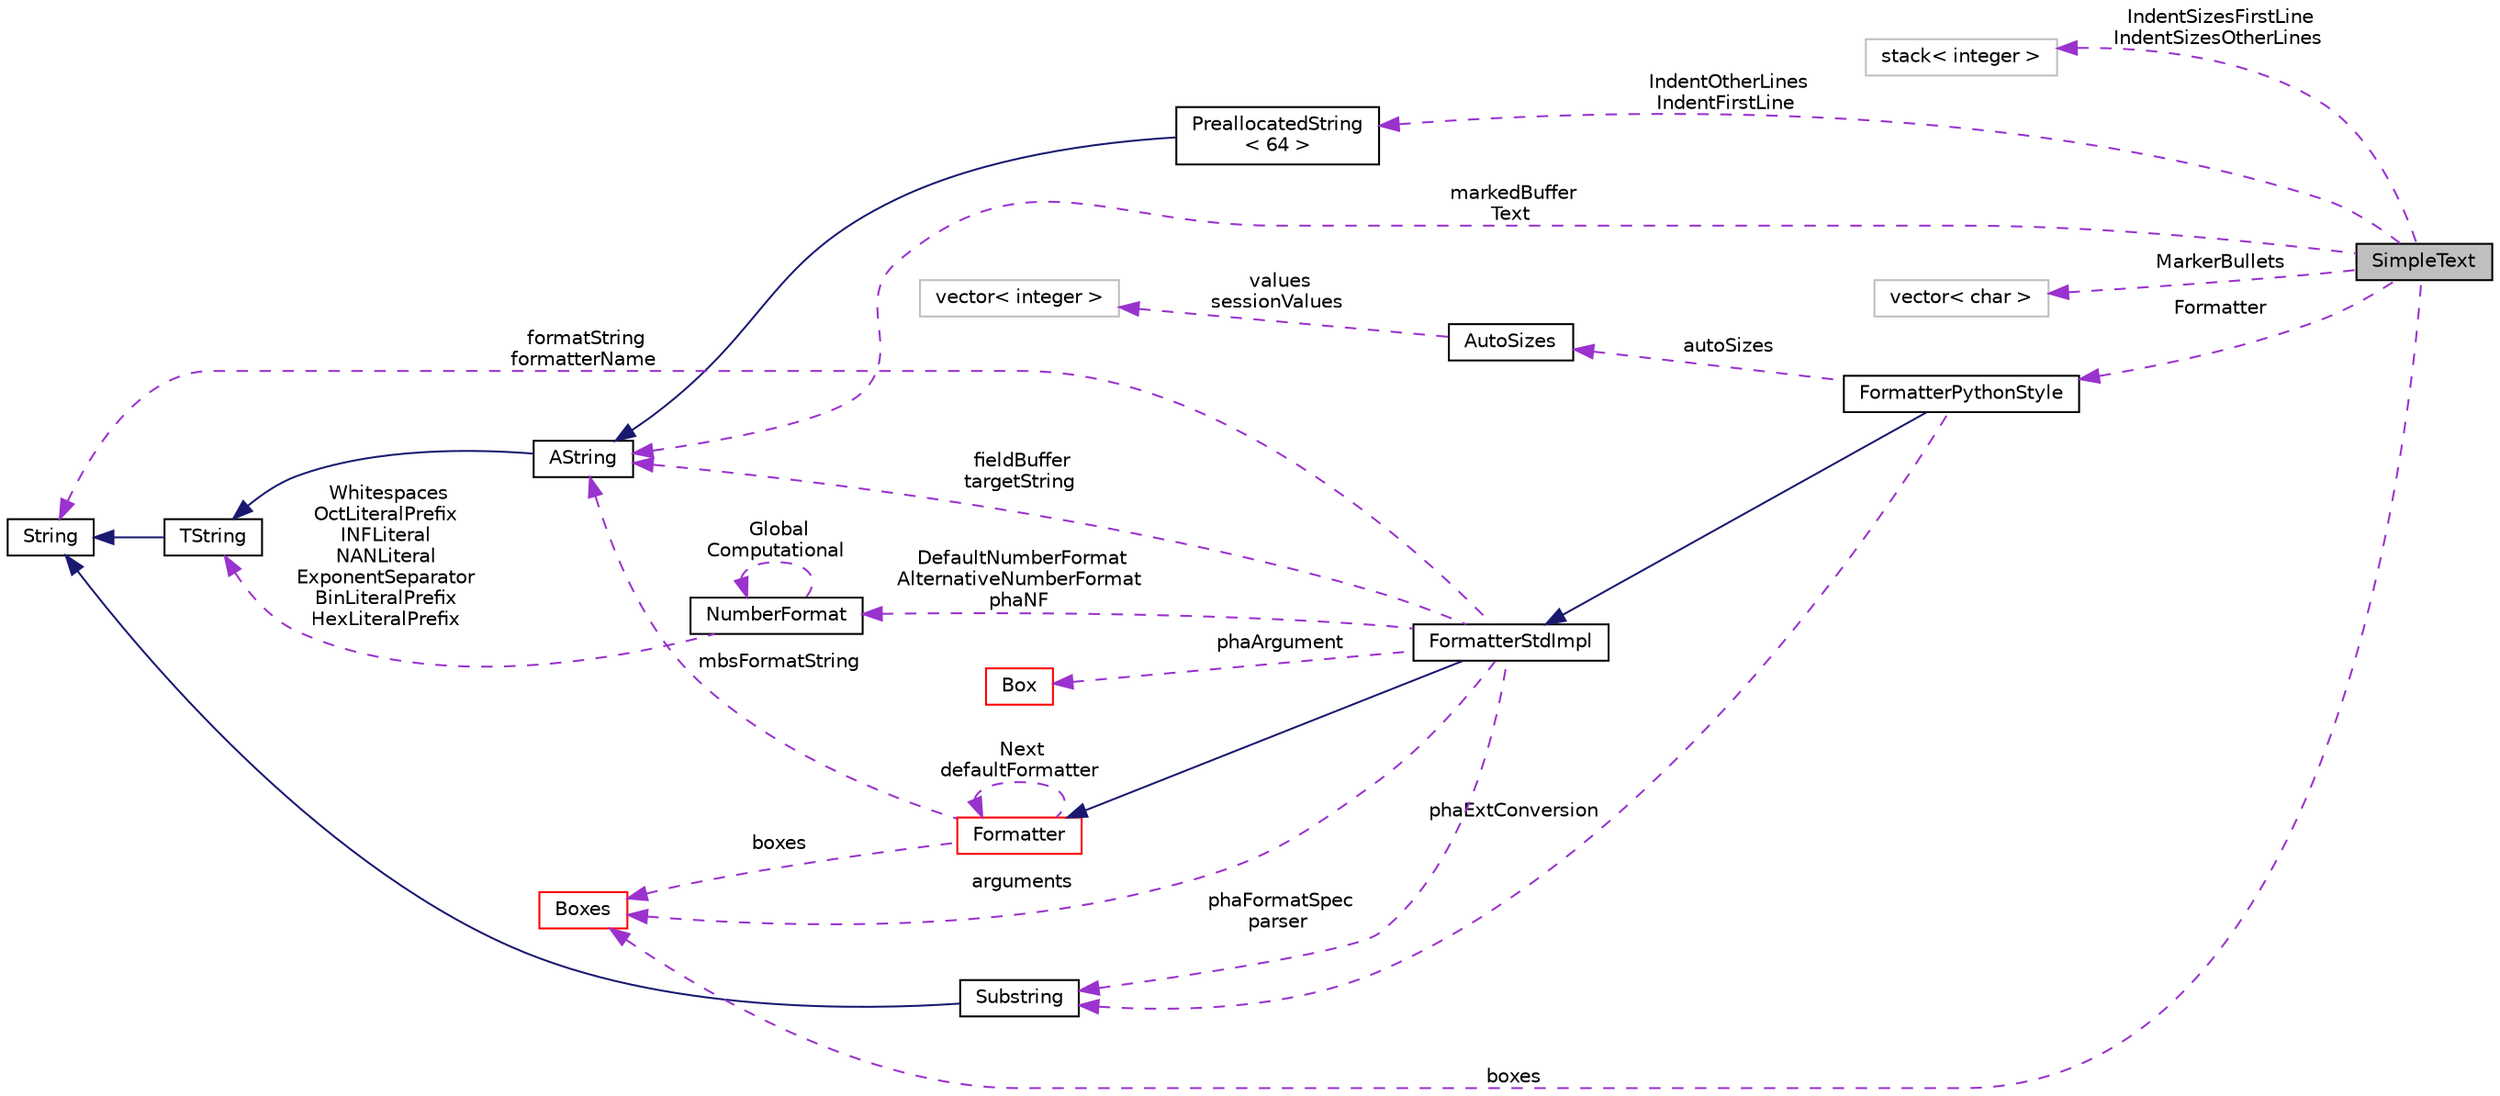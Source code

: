 digraph "SimpleText"
{
  edge [fontname="Helvetica",fontsize="10",labelfontname="Helvetica",labelfontsize="10"];
  node [fontname="Helvetica",fontsize="10",shape=record];
  rankdir="LR";
  Node1 [label="SimpleText",height=0.2,width=0.4,color="black", fillcolor="grey75", style="filled", fontcolor="black"];
  Node2 -> Node1 [dir="back",color="darkorchid3",fontsize="10",style="dashed",label=" IndentSizesFirstLine\nIndentSizesOtherLines" ,fontname="Helvetica"];
  Node2 [label="stack\< integer \>",height=0.2,width=0.4,color="grey75", fillcolor="white", style="filled"];
  Node3 -> Node1 [dir="back",color="darkorchid3",fontsize="10",style="dashed",label=" IndentOtherLines\nIndentFirstLine" ,fontname="Helvetica"];
  Node3 [label="PreallocatedString\l\< 64 \>",height=0.2,width=0.4,color="black", fillcolor="white", style="filled",URL="$classaworx_1_1lib_1_1strings_1_1PreallocatedString.html"];
  Node4 -> Node3 [dir="back",color="midnightblue",fontsize="10",style="solid",fontname="Helvetica"];
  Node4 [label="AString",height=0.2,width=0.4,color="black", fillcolor="white", style="filled",URL="$classaworx_1_1lib_1_1strings_1_1AString.html"];
  Node5 -> Node4 [dir="back",color="midnightblue",fontsize="10",style="solid",fontname="Helvetica"];
  Node5 [label="TString",height=0.2,width=0.4,color="black", fillcolor="white", style="filled",URL="$classaworx_1_1lib_1_1strings_1_1TString.html"];
  Node6 -> Node5 [dir="back",color="midnightblue",fontsize="10",style="solid",fontname="Helvetica"];
  Node6 [label="String",height=0.2,width=0.4,color="black", fillcolor="white", style="filled",URL="$classaworx_1_1lib_1_1strings_1_1String.html"];
  Node7 -> Node1 [dir="back",color="darkorchid3",fontsize="10",style="dashed",label=" MarkerBullets" ,fontname="Helvetica"];
  Node7 [label="vector\< char \>",height=0.2,width=0.4,color="grey75", fillcolor="white", style="filled"];
  Node4 -> Node1 [dir="back",color="darkorchid3",fontsize="10",style="dashed",label=" markedBuffer\nText" ,fontname="Helvetica"];
  Node8 -> Node1 [dir="back",color="darkorchid3",fontsize="10",style="dashed",label=" Formatter" ,fontname="Helvetica"];
  Node8 [label="FormatterPythonStyle",height=0.2,width=0.4,color="black", fillcolor="white", style="filled",URL="$classaworx_1_1lib_1_1strings_1_1format_1_1FormatterPythonStyle.html"];
  Node9 -> Node8 [dir="back",color="midnightblue",fontsize="10",style="solid",fontname="Helvetica"];
  Node9 [label="FormatterStdImpl",height=0.2,width=0.4,color="black", fillcolor="white", style="filled",URL="$classaworx_1_1lib_1_1strings_1_1format_1_1FormatterStdImpl.html"];
  Node10 -> Node9 [dir="back",color="midnightblue",fontsize="10",style="solid",fontname="Helvetica"];
  Node10 [label="Formatter",height=0.2,width=0.4,color="red", fillcolor="white", style="filled",URL="$classaworx_1_1lib_1_1strings_1_1format_1_1Formatter.html",tooltip="[DOX_ALIB_ENUM_META_DATA_SPECIFCATION_using_enum] "];
  Node10 -> Node10 [dir="back",color="darkorchid3",fontsize="10",style="dashed",label=" Next\ndefaultFormatter" ,fontname="Helvetica"];
  Node4 -> Node10 [dir="back",color="darkorchid3",fontsize="10",style="dashed",label=" mbsFormatString" ,fontname="Helvetica"];
  Node16 -> Node10 [dir="back",color="darkorchid3",fontsize="10",style="dashed",label=" boxes" ,fontname="Helvetica"];
  Node16 [label="Boxes",height=0.2,width=0.4,color="red", fillcolor="white", style="filled",URL="$classaworx_1_1lib_1_1boxing_1_1Boxes.html"];
  Node19 -> Node9 [dir="back",color="darkorchid3",fontsize="10",style="dashed",label=" DefaultNumberFormat\nAlternativeNumberFormat\nphaNF" ,fontname="Helvetica"];
  Node19 [label="NumberFormat",height=0.2,width=0.4,color="black", fillcolor="white", style="filled",URL="$classaworx_1_1lib_1_1strings_1_1NumberFormat.html"];
  Node19 -> Node19 [dir="back",color="darkorchid3",fontsize="10",style="dashed",label=" Global\nComputational" ,fontname="Helvetica"];
  Node5 -> Node19 [dir="back",color="darkorchid3",fontsize="10",style="dashed",label=" Whitespaces\nOctLiteralPrefix\nINFLiteral\nNANLiteral\nExponentSeparator\nBinLiteralPrefix\nHexLiteralPrefix" ,fontname="Helvetica"];
  Node6 -> Node9 [dir="back",color="darkorchid3",fontsize="10",style="dashed",label=" formatString\nformatterName" ,fontname="Helvetica"];
  Node20 -> Node9 [dir="back",color="darkorchid3",fontsize="10",style="dashed",label=" phaFormatSpec\nparser" ,fontname="Helvetica"];
  Node20 [label="Substring",height=0.2,width=0.4,color="black", fillcolor="white", style="filled",URL="$classaworx_1_1lib_1_1strings_1_1Substring.html"];
  Node6 -> Node20 [dir="back",color="midnightblue",fontsize="10",style="solid",fontname="Helvetica"];
  Node4 -> Node9 [dir="back",color="darkorchid3",fontsize="10",style="dashed",label=" fieldBuffer\ntargetString" ,fontname="Helvetica"];
  Node21 -> Node9 [dir="back",color="darkorchid3",fontsize="10",style="dashed",label=" phaArgument" ,fontname="Helvetica"];
  Node21 [label="Box",height=0.2,width=0.4,color="red", fillcolor="white", style="filled",URL="$classaworx_1_1lib_1_1boxing_1_1Box.html"];
  Node16 -> Node9 [dir="back",color="darkorchid3",fontsize="10",style="dashed",label=" arguments" ,fontname="Helvetica"];
  Node20 -> Node8 [dir="back",color="darkorchid3",fontsize="10",style="dashed",label=" phaExtConversion" ,fontname="Helvetica"];
  Node24 -> Node8 [dir="back",color="darkorchid3",fontsize="10",style="dashed",label=" autoSizes" ,fontname="Helvetica"];
  Node24 [label="AutoSizes",height=0.2,width=0.4,color="black", fillcolor="white", style="filled",URL="$classaworx_1_1lib_1_1strings_1_1util_1_1AutoSizes.html"];
  Node25 -> Node24 [dir="back",color="darkorchid3",fontsize="10",style="dashed",label=" values\nsessionValues" ,fontname="Helvetica"];
  Node25 [label="vector\< integer \>",height=0.2,width=0.4,color="grey75", fillcolor="white", style="filled"];
  Node16 -> Node1 [dir="back",color="darkorchid3",fontsize="10",style="dashed",label=" boxes" ,fontname="Helvetica"];
}
